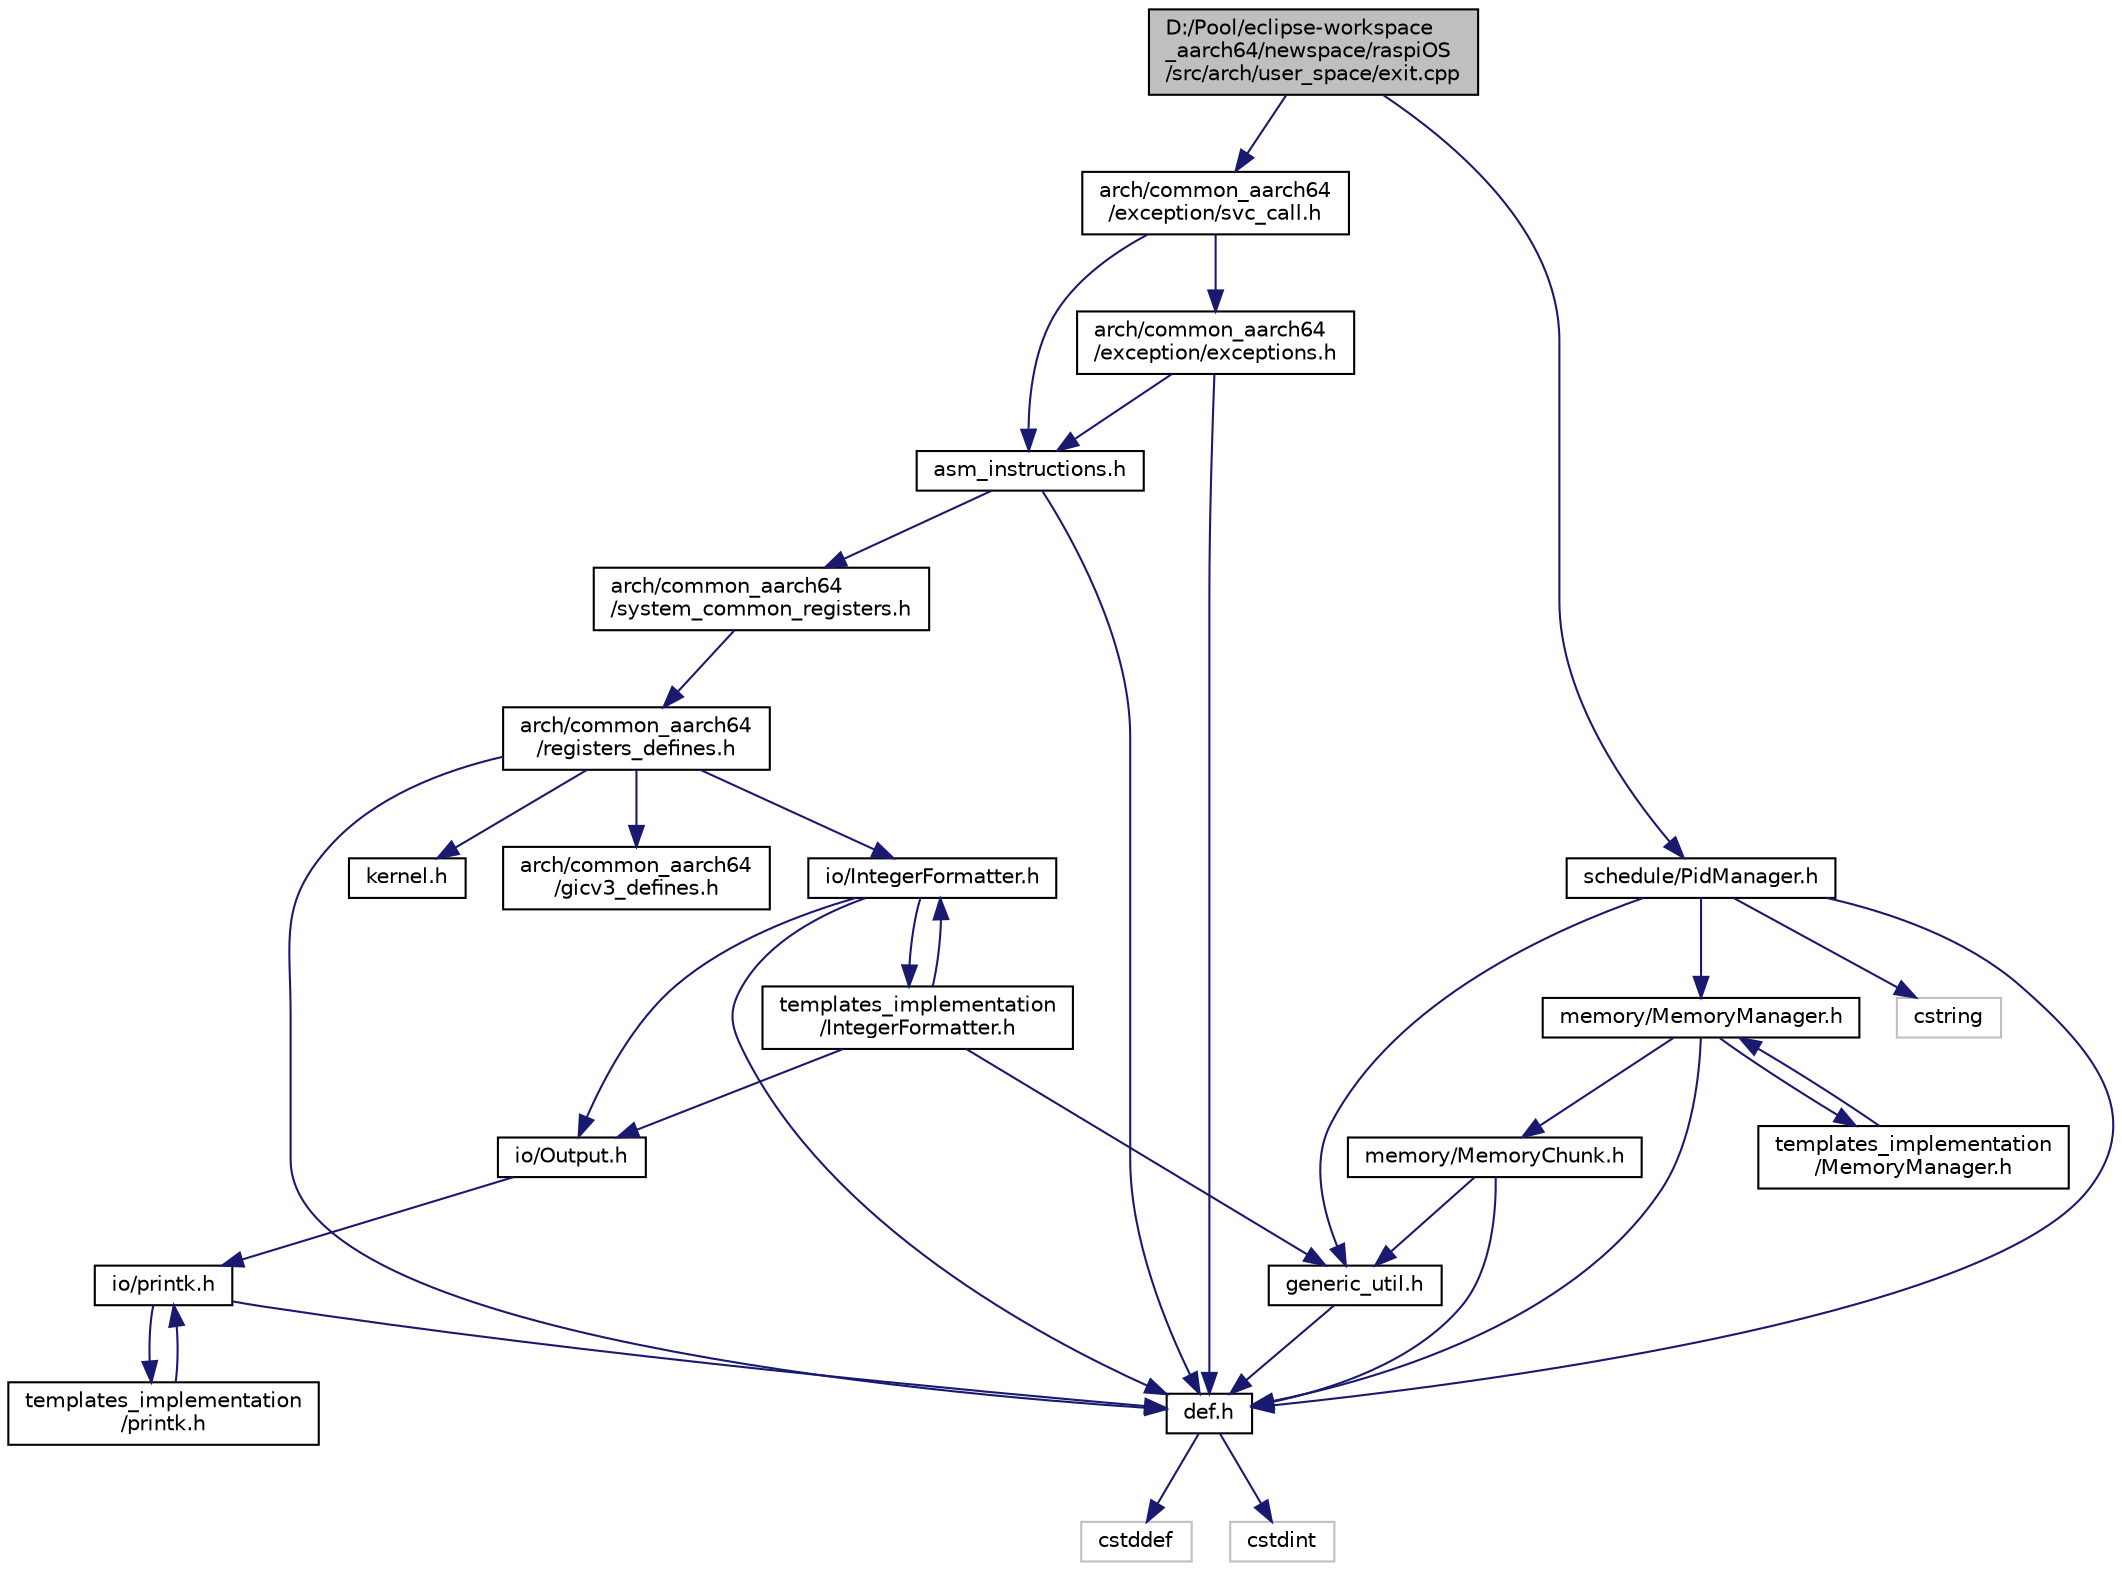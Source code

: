 digraph "D:/Pool/eclipse-workspace_aarch64/newspace/raspiOS/src/arch/user_space/exit.cpp"
{
  edge [fontname="Helvetica",fontsize="10",labelfontname="Helvetica",labelfontsize="10"];
  node [fontname="Helvetica",fontsize="10",shape=record];
  Node3146 [label="D:/Pool/eclipse-workspace\l_aarch64/newspace/raspiOS\l/src/arch/user_space/exit.cpp",height=0.2,width=0.4,color="black", fillcolor="grey75", style="filled", fontcolor="black"];
  Node3146 -> Node3147 [color="midnightblue",fontsize="10",style="solid",fontname="Helvetica"];
  Node3147 [label="arch/common_aarch64\l/exception/svc_call.h",height=0.2,width=0.4,color="black", fillcolor="white", style="filled",URL="$dc/d45/svc__call_8h.html"];
  Node3147 -> Node3148 [color="midnightblue",fontsize="10",style="solid",fontname="Helvetica"];
  Node3148 [label="arch/common_aarch64\l/exception/exceptions.h",height=0.2,width=0.4,color="black", fillcolor="white", style="filled",URL="$d4/d03/exceptions_8h.html"];
  Node3148 -> Node3149 [color="midnightblue",fontsize="10",style="solid",fontname="Helvetica"];
  Node3149 [label="def.h",height=0.2,width=0.4,color="black", fillcolor="white", style="filled",URL="$d4/da4/def_8h.html"];
  Node3149 -> Node3150 [color="midnightblue",fontsize="10",style="solid",fontname="Helvetica"];
  Node3150 [label="cstddef",height=0.2,width=0.4,color="grey75", fillcolor="white", style="filled"];
  Node3149 -> Node3151 [color="midnightblue",fontsize="10",style="solid",fontname="Helvetica"];
  Node3151 [label="cstdint",height=0.2,width=0.4,color="grey75", fillcolor="white", style="filled"];
  Node3148 -> Node3152 [color="midnightblue",fontsize="10",style="solid",fontname="Helvetica"];
  Node3152 [label="asm_instructions.h",height=0.2,width=0.4,color="black", fillcolor="white", style="filled",URL="$d8/d2f/asm__instructions_8h.html"];
  Node3152 -> Node3149 [color="midnightblue",fontsize="10",style="solid",fontname="Helvetica"];
  Node3152 -> Node3153 [color="midnightblue",fontsize="10",style="solid",fontname="Helvetica"];
  Node3153 [label="arch/common_aarch64\l/system_common_registers.h",height=0.2,width=0.4,color="black", fillcolor="white", style="filled",URL="$d4/d1f/system__common__registers_8h.html"];
  Node3153 -> Node3154 [color="midnightblue",fontsize="10",style="solid",fontname="Helvetica"];
  Node3154 [label="arch/common_aarch64\l/registers_defines.h",height=0.2,width=0.4,color="black", fillcolor="white", style="filled",URL="$d1/dbd/registers__defines_8h.html"];
  Node3154 -> Node3149 [color="midnightblue",fontsize="10",style="solid",fontname="Helvetica"];
  Node3154 -> Node3155 [color="midnightblue",fontsize="10",style="solid",fontname="Helvetica"];
  Node3155 [label="kernel.h",height=0.2,width=0.4,color="black", fillcolor="white", style="filled",URL="$d0/daa/kernel_8h.html"];
  Node3154 -> Node3156 [color="midnightblue",fontsize="10",style="solid",fontname="Helvetica"];
  Node3156 [label="io/IntegerFormatter.h",height=0.2,width=0.4,color="black", fillcolor="white", style="filled",URL="$d5/d7b/io_2_integer_formatter_8h.html"];
  Node3156 -> Node3149 [color="midnightblue",fontsize="10",style="solid",fontname="Helvetica"];
  Node3156 -> Node3157 [color="midnightblue",fontsize="10",style="solid",fontname="Helvetica"];
  Node3157 [label="io/Output.h",height=0.2,width=0.4,color="black", fillcolor="white", style="filled",URL="$d6/d77/_output_8h.html"];
  Node3157 -> Node3158 [color="midnightblue",fontsize="10",style="solid",fontname="Helvetica"];
  Node3158 [label="io/printk.h",height=0.2,width=0.4,color="black", fillcolor="white", style="filled",URL="$dd/d17/io_2printk_8h.html"];
  Node3158 -> Node3149 [color="midnightblue",fontsize="10",style="solid",fontname="Helvetica"];
  Node3158 -> Node3159 [color="midnightblue",fontsize="10",style="solid",fontname="Helvetica"];
  Node3159 [label="templates_implementation\l/printk.h",height=0.2,width=0.4,color="black", fillcolor="white", style="filled",URL="$d7/d95/templates__implementation_2printk_8h.html"];
  Node3159 -> Node3158 [color="midnightblue",fontsize="10",style="solid",fontname="Helvetica"];
  Node3156 -> Node3160 [color="midnightblue",fontsize="10",style="solid",fontname="Helvetica"];
  Node3160 [label="templates_implementation\l/IntegerFormatter.h",height=0.2,width=0.4,color="black", fillcolor="white", style="filled",URL="$dc/d84/templates__implementation_2_integer_formatter_8h.html"];
  Node3160 -> Node3156 [color="midnightblue",fontsize="10",style="solid",fontname="Helvetica"];
  Node3160 -> Node3161 [color="midnightblue",fontsize="10",style="solid",fontname="Helvetica"];
  Node3161 [label="generic_util.h",height=0.2,width=0.4,color="black", fillcolor="white", style="filled",URL="$d6/d93/generic__util_8h.html"];
  Node3161 -> Node3149 [color="midnightblue",fontsize="10",style="solid",fontname="Helvetica"];
  Node3160 -> Node3157 [color="midnightblue",fontsize="10",style="solid",fontname="Helvetica"];
  Node3154 -> Node3162 [color="midnightblue",fontsize="10",style="solid",fontname="Helvetica"];
  Node3162 [label="arch/common_aarch64\l/gicv3_defines.h",height=0.2,width=0.4,color="black", fillcolor="white", style="filled",URL="$d5/d80/gicv3__defines_8h.html"];
  Node3147 -> Node3152 [color="midnightblue",fontsize="10",style="solid",fontname="Helvetica"];
  Node3146 -> Node3163 [color="midnightblue",fontsize="10",style="solid",fontname="Helvetica"];
  Node3163 [label="schedule/PidManager.h",height=0.2,width=0.4,color="black", fillcolor="white", style="filled",URL="$d4/d92/_pid_manager_8h.html"];
  Node3163 -> Node3149 [color="midnightblue",fontsize="10",style="solid",fontname="Helvetica"];
  Node3163 -> Node3164 [color="midnightblue",fontsize="10",style="solid",fontname="Helvetica"];
  Node3164 [label="memory/MemoryManager.h",height=0.2,width=0.4,color="black", fillcolor="white", style="filled",URL="$d6/d76/memory_2_memory_manager_8h.html"];
  Node3164 -> Node3149 [color="midnightblue",fontsize="10",style="solid",fontname="Helvetica"];
  Node3164 -> Node3165 [color="midnightblue",fontsize="10",style="solid",fontname="Helvetica"];
  Node3165 [label="memory/MemoryChunk.h",height=0.2,width=0.4,color="black", fillcolor="white", style="filled",URL="$d9/df6/_memory_chunk_8h.html"];
  Node3165 -> Node3149 [color="midnightblue",fontsize="10",style="solid",fontname="Helvetica"];
  Node3165 -> Node3161 [color="midnightblue",fontsize="10",style="solid",fontname="Helvetica"];
  Node3164 -> Node3166 [color="midnightblue",fontsize="10",style="solid",fontname="Helvetica"];
  Node3166 [label="templates_implementation\l/MemoryManager.h",height=0.2,width=0.4,color="black", fillcolor="white", style="filled",URL="$dd/d2b/templates__implementation_2_memory_manager_8h.html"];
  Node3166 -> Node3164 [color="midnightblue",fontsize="10",style="solid",fontname="Helvetica"];
  Node3163 -> Node3161 [color="midnightblue",fontsize="10",style="solid",fontname="Helvetica"];
  Node3163 -> Node3167 [color="midnightblue",fontsize="10",style="solid",fontname="Helvetica"];
  Node3167 [label="cstring",height=0.2,width=0.4,color="grey75", fillcolor="white", style="filled"];
}
